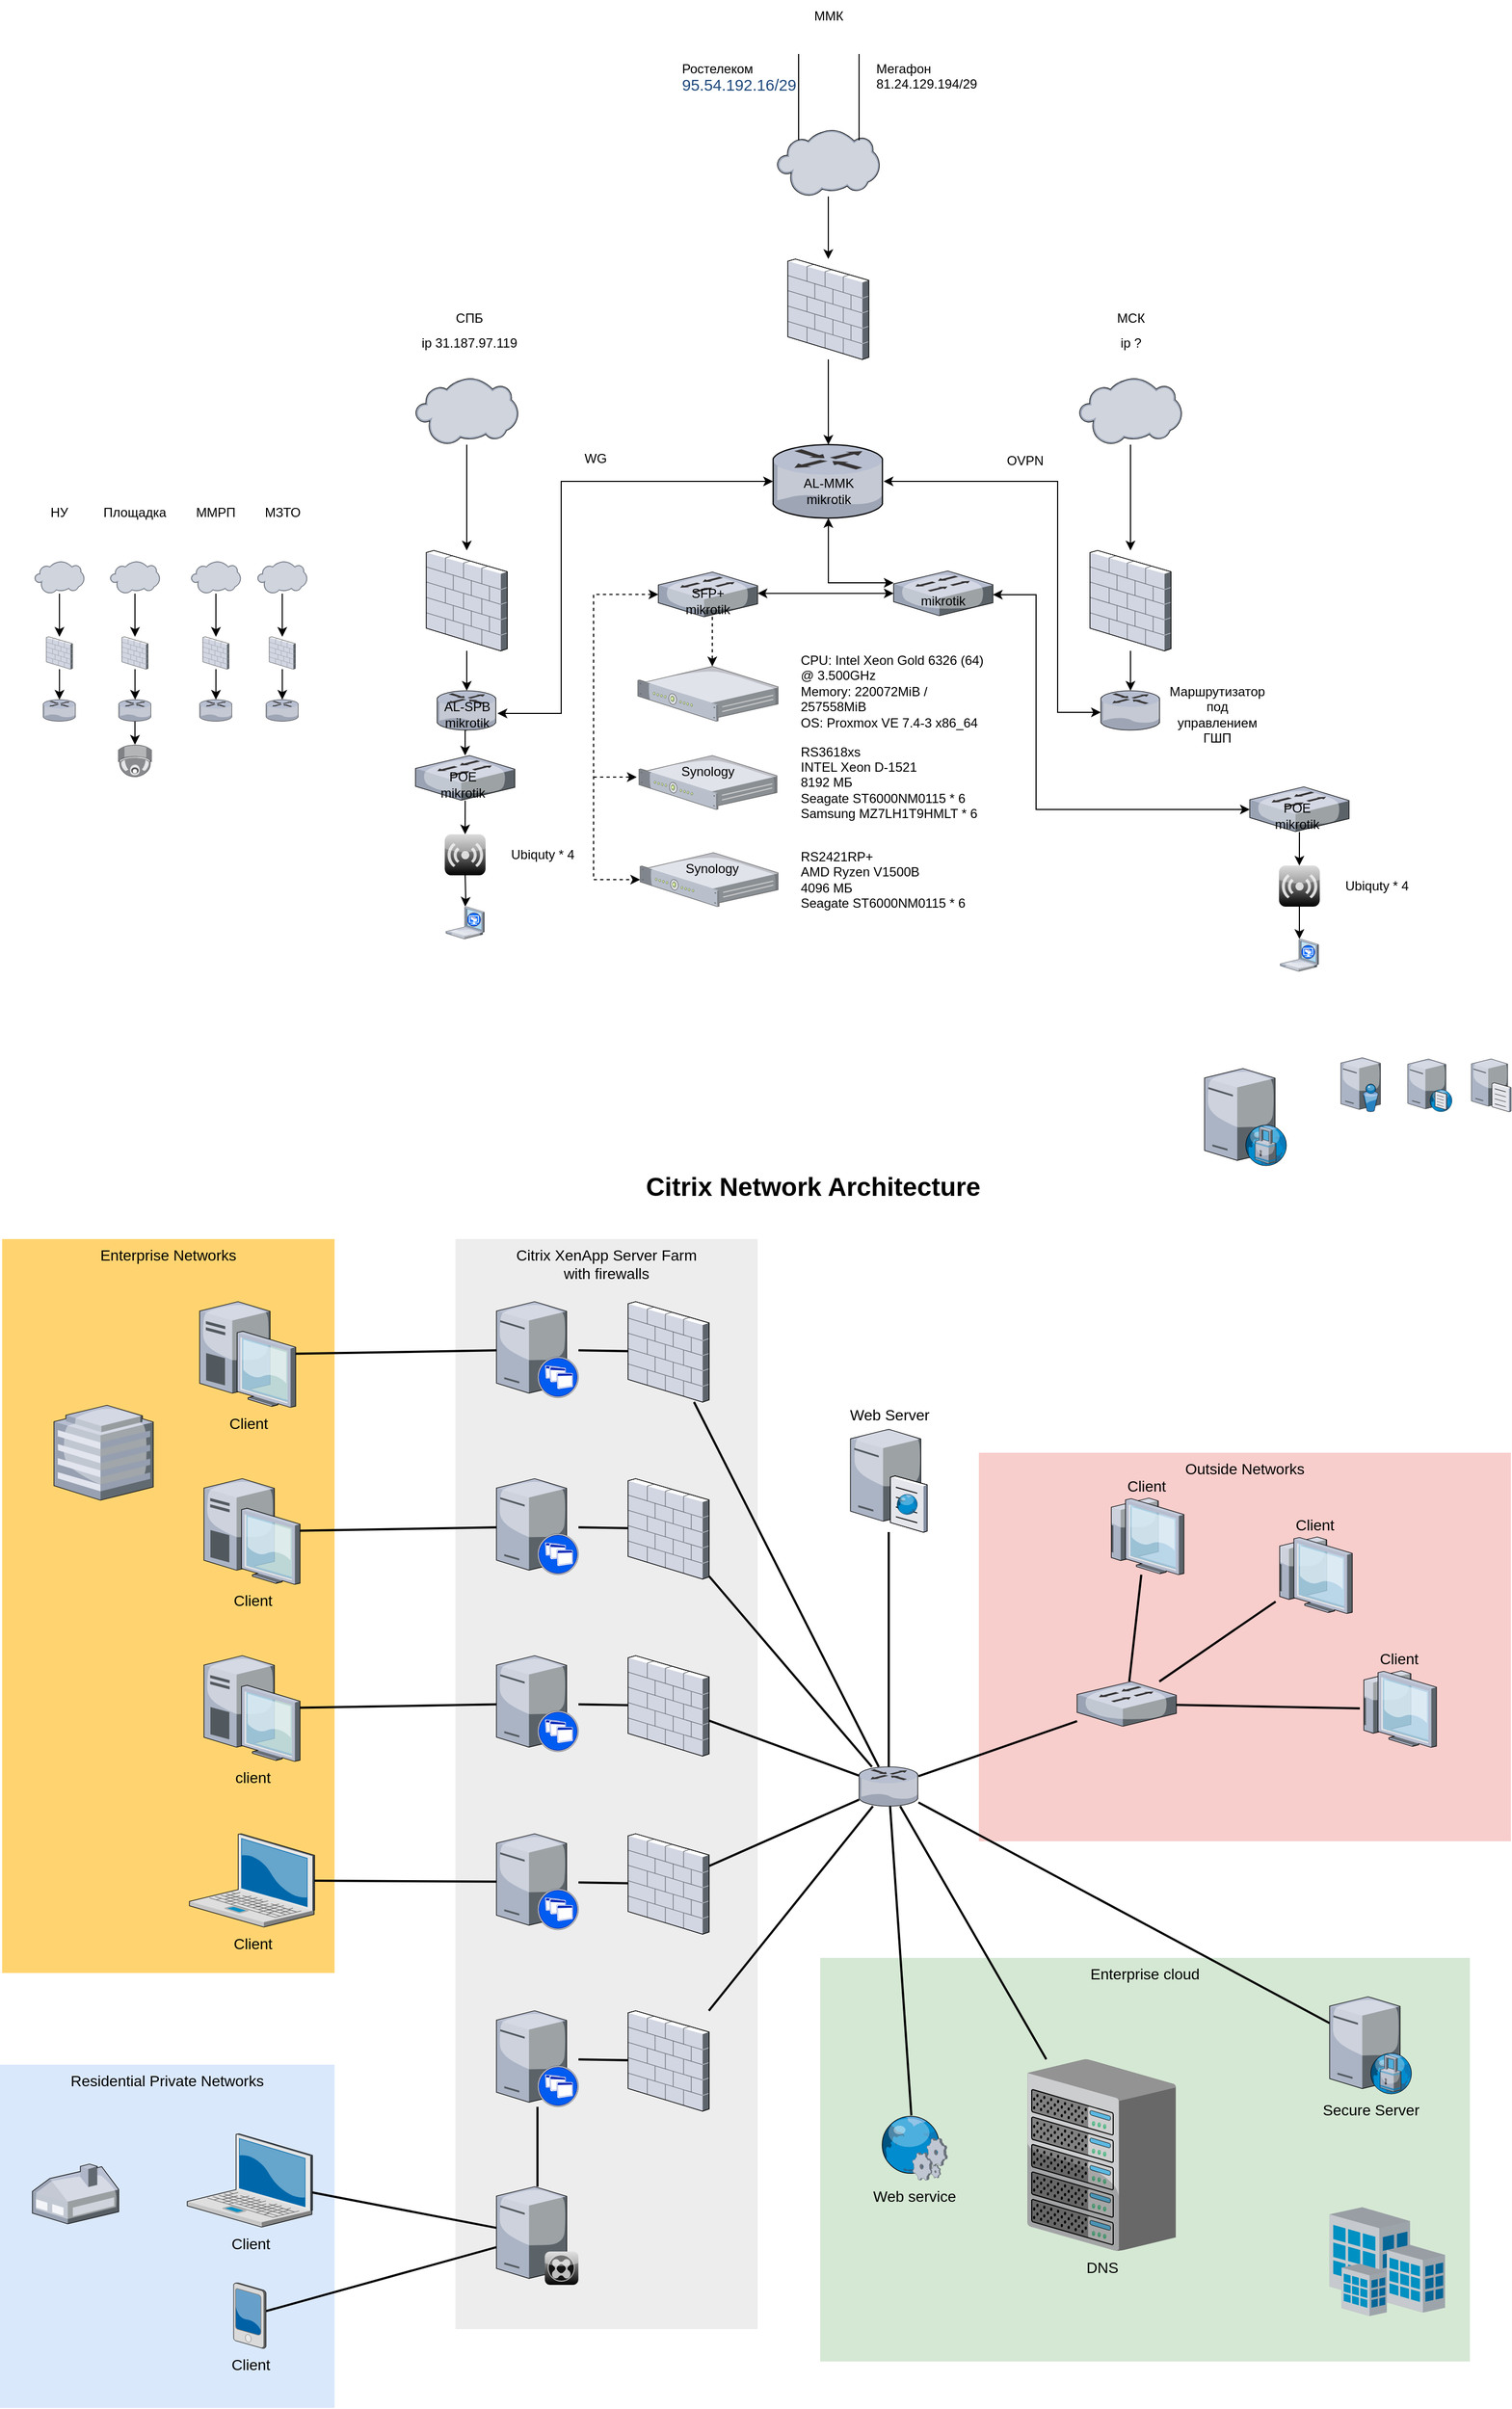<mxfile version="24.7.7">
  <diagram name="Page-1" id="e3a06f82-3646-2815-327d-82caf3d4e204">
    <mxGraphModel dx="5185" dy="2785" grid="1" gridSize="10" guides="1" tooltips="1" connect="1" arrows="1" fold="1" page="1" pageScale="1.5" pageWidth="1169" pageHeight="826" background="none" math="0" shadow="0">
      <root>
        <mxCell id="0" style=";html=1;" />
        <mxCell id="1" style=";html=1;" parent="0" />
        <mxCell id="6a7d8f32e03d9370-61" value="Outside Networks" style="whiteSpace=wrap;html=1;fillColor=#f8cecc;fontSize=14;strokeColor=none;verticalAlign=top;" parent="1" vertex="1">
          <mxGeometry x="1027" y="1386" width="493" height="360" as="geometry" />
        </mxCell>
        <mxCell id="6a7d8f32e03d9370-60" value="Enterprise cloud" style="whiteSpace=wrap;html=1;fillColor=#d5e8d4;fontSize=14;strokeColor=none;verticalAlign=top;" parent="1" vertex="1">
          <mxGeometry x="880" y="1854" width="602" height="374" as="geometry" />
        </mxCell>
        <mxCell id="6a7d8f32e03d9370-59" value="Citrix XenApp Server Farm&lt;div&gt;with firewalls&lt;/div&gt;" style="whiteSpace=wrap;html=1;fillColor=#EDEDED;fontSize=14;strokeColor=none;verticalAlign=top;" parent="1" vertex="1">
          <mxGeometry x="542" y="1188" width="280" height="1010" as="geometry" />
        </mxCell>
        <mxCell id="6a7d8f32e03d9370-58" value="Residential Private Networks" style="whiteSpace=wrap;html=1;fillColor=#dae8fc;fontSize=14;strokeColor=none;verticalAlign=top;" parent="1" vertex="1">
          <mxGeometry x="120" y="1953" width="310" height="318" as="geometry" />
        </mxCell>
        <mxCell id="6a7d8f32e03d9370-57" value="Enterprise Networks" style="whiteSpace=wrap;html=1;fillColor=#FFD470;gradientColor=none;fontSize=14;strokeColor=none;verticalAlign=top;" parent="1" vertex="1">
          <mxGeometry x="122" y="1188" width="308" height="680" as="geometry" />
        </mxCell>
        <mxCell id="6a7d8f32e03d9370-36" style="edgeStyle=none;rounded=0;html=1;startSize=10;endSize=10;jettySize=auto;orthogonalLoop=1;fontSize=14;endArrow=none;endFill=0;strokeWidth=2;" parent="1" source="6a7d8f32e03d9370-1" target="6a7d8f32e03d9370-14" edge="1">
          <mxGeometry relative="1" as="geometry" />
        </mxCell>
        <mxCell id="6a7d8f32e03d9370-1" value="Client" style="verticalLabelPosition=bottom;aspect=fixed;html=1;verticalAlign=top;strokeColor=none;shape=mxgraph.citrix.laptop_2;fillColor=#66B2FF;gradientColor=#0066CC;fontSize=14;" parent="1" vertex="1">
          <mxGeometry x="293.5" y="2017" width="116" height="86.5" as="geometry" />
        </mxCell>
        <mxCell id="6a7d8f32e03d9370-35" style="edgeStyle=none;rounded=0;html=1;startSize=10;endSize=10;jettySize=auto;orthogonalLoop=1;fontSize=14;endArrow=none;endFill=0;strokeWidth=2;" parent="1" source="6a7d8f32e03d9370-2" target="6a7d8f32e03d9370-9" edge="1">
          <mxGeometry relative="1" as="geometry" />
        </mxCell>
        <mxCell id="6a7d8f32e03d9370-2" value="Client" style="verticalLabelPosition=bottom;aspect=fixed;html=1;verticalAlign=top;strokeColor=none;shape=mxgraph.citrix.laptop_2;fillColor=#66B2FF;gradientColor=#0066CC;fontSize=14;" parent="1" vertex="1">
          <mxGeometry x="295.5" y="1739" width="116" height="86.5" as="geometry" />
        </mxCell>
        <mxCell id="6a7d8f32e03d9370-34" style="edgeStyle=none;rounded=0;html=1;startSize=10;endSize=10;jettySize=auto;orthogonalLoop=1;fontSize=14;endArrow=none;endFill=0;strokeWidth=2;" parent="1" source="6a7d8f32e03d9370-3" target="6a7d8f32e03d9370-10" edge="1">
          <mxGeometry relative="1" as="geometry" />
        </mxCell>
        <mxCell id="6a7d8f32e03d9370-3" value="client" style="verticalLabelPosition=bottom;aspect=fixed;html=1;verticalAlign=top;strokeColor=none;shape=mxgraph.citrix.desktop;fillColor=#66B2FF;gradientColor=#0066CC;fontSize=14;" parent="1" vertex="1">
          <mxGeometry x="309.0" y="1574" width="89" height="98" as="geometry" />
        </mxCell>
        <mxCell id="6a7d8f32e03d9370-33" style="edgeStyle=none;rounded=0;html=1;startSize=10;endSize=10;jettySize=auto;orthogonalLoop=1;fontSize=14;endArrow=none;endFill=0;strokeWidth=2;" parent="1" source="6a7d8f32e03d9370-4" target="6a7d8f32e03d9370-11" edge="1">
          <mxGeometry relative="1" as="geometry" />
        </mxCell>
        <mxCell id="6a7d8f32e03d9370-4" value="Client" style="verticalLabelPosition=bottom;aspect=fixed;html=1;verticalAlign=top;strokeColor=none;shape=mxgraph.citrix.desktop;fillColor=#66B2FF;gradientColor=#0066CC;fontSize=14;" parent="1" vertex="1">
          <mxGeometry x="309.0" y="1410" width="89" height="98" as="geometry" />
        </mxCell>
        <mxCell id="6a7d8f32e03d9370-32" style="edgeStyle=none;rounded=0;html=1;startSize=10;endSize=10;jettySize=auto;orthogonalLoop=1;fontSize=14;endArrow=none;endFill=0;strokeWidth=2;" parent="1" source="6a7d8f32e03d9370-5" target="6a7d8f32e03d9370-12" edge="1">
          <mxGeometry relative="1" as="geometry" />
        </mxCell>
        <mxCell id="6a7d8f32e03d9370-5" value="Client" style="verticalLabelPosition=bottom;aspect=fixed;html=1;verticalAlign=top;strokeColor=none;shape=mxgraph.citrix.desktop;fillColor=#66B2FF;gradientColor=#0066CC;fontSize=14;" parent="1" vertex="1">
          <mxGeometry x="305.0" y="1246" width="89" height="98" as="geometry" />
        </mxCell>
        <mxCell id="6a7d8f32e03d9370-37" style="edgeStyle=none;rounded=0;html=1;startSize=10;endSize=10;jettySize=auto;orthogonalLoop=1;fontSize=14;endArrow=none;endFill=0;strokeWidth=2;" parent="1" source="6a7d8f32e03d9370-6" target="6a7d8f32e03d9370-14" edge="1">
          <mxGeometry relative="1" as="geometry" />
        </mxCell>
        <mxCell id="6a7d8f32e03d9370-6" value="Client" style="verticalLabelPosition=bottom;aspect=fixed;html=1;verticalAlign=top;strokeColor=none;shape=mxgraph.citrix.pda;fillColor=#66B2FF;gradientColor=#0066CC;fontSize=14;" parent="1" vertex="1">
          <mxGeometry x="336.5" y="2155" width="30" height="61" as="geometry" />
        </mxCell>
        <mxCell id="6a7d8f32e03d9370-39" style="edgeStyle=none;rounded=0;html=1;startSize=10;endSize=10;jettySize=auto;orthogonalLoop=1;fontSize=14;endArrow=none;endFill=0;strokeWidth=2;" parent="1" source="6a7d8f32e03d9370-8" target="6a7d8f32e03d9370-21" edge="1">
          <mxGeometry relative="1" as="geometry">
            <mxPoint x="680" y="1936" as="targetPoint" />
          </mxGeometry>
        </mxCell>
        <mxCell id="6a7d8f32e03d9370-8" value="" style="verticalLabelPosition=bottom;aspect=fixed;html=1;verticalAlign=top;strokeColor=none;shape=mxgraph.citrix.xenapp_server;fillColor=#66B2FF;gradientColor=#0066CC;fontSize=14;" parent="1" vertex="1">
          <mxGeometry x="580.0" y="1903" width="76" height="89" as="geometry" />
        </mxCell>
        <mxCell id="6a7d8f32e03d9370-40" style="edgeStyle=none;rounded=0;html=1;startSize=10;endSize=10;jettySize=auto;orthogonalLoop=1;fontSize=14;endArrow=none;endFill=0;strokeWidth=2;" parent="1" source="6a7d8f32e03d9370-9" target="6a7d8f32e03d9370-20" edge="1">
          <mxGeometry relative="1" as="geometry" />
        </mxCell>
        <mxCell id="6a7d8f32e03d9370-9" value="" style="verticalLabelPosition=bottom;aspect=fixed;html=1;verticalAlign=top;strokeColor=none;shape=mxgraph.citrix.xenapp_server;fillColor=#66B2FF;gradientColor=#0066CC;fontSize=14;" parent="1" vertex="1">
          <mxGeometry x="580.0" y="1739" width="76" height="89" as="geometry" />
        </mxCell>
        <mxCell id="6a7d8f32e03d9370-41" style="edgeStyle=none;rounded=0;html=1;startSize=10;endSize=10;jettySize=auto;orthogonalLoop=1;fontSize=14;endArrow=none;endFill=0;strokeWidth=2;" parent="1" source="6a7d8f32e03d9370-10" target="6a7d8f32e03d9370-19" edge="1">
          <mxGeometry relative="1" as="geometry" />
        </mxCell>
        <mxCell id="6a7d8f32e03d9370-10" value="" style="verticalLabelPosition=bottom;aspect=fixed;html=1;verticalAlign=top;strokeColor=none;shape=mxgraph.citrix.xenapp_server;fillColor=#66B2FF;gradientColor=#0066CC;fontSize=14;" parent="1" vertex="1">
          <mxGeometry x="580.0" y="1574" width="76" height="89" as="geometry" />
        </mxCell>
        <mxCell id="6a7d8f32e03d9370-42" style="edgeStyle=none;rounded=0;html=1;startSize=10;endSize=10;jettySize=auto;orthogonalLoop=1;fontSize=14;endArrow=none;endFill=0;strokeWidth=2;" parent="1" source="6a7d8f32e03d9370-11" target="6a7d8f32e03d9370-18" edge="1">
          <mxGeometry relative="1" as="geometry" />
        </mxCell>
        <mxCell id="6a7d8f32e03d9370-11" value="" style="verticalLabelPosition=bottom;aspect=fixed;html=1;verticalAlign=top;strokeColor=none;shape=mxgraph.citrix.xenapp_server;fillColor=#66B2FF;gradientColor=#0066CC;fontSize=14;" parent="1" vertex="1">
          <mxGeometry x="580.0" y="1410" width="76" height="89" as="geometry" />
        </mxCell>
        <mxCell id="6a7d8f32e03d9370-43" style="edgeStyle=none;rounded=0;html=1;startSize=10;endSize=10;jettySize=auto;orthogonalLoop=1;fontSize=14;endArrow=none;endFill=0;strokeWidth=2;" parent="1" source="6a7d8f32e03d9370-12" target="6a7d8f32e03d9370-17" edge="1">
          <mxGeometry relative="1" as="geometry" />
        </mxCell>
        <mxCell id="6a7d8f32e03d9370-12" value="" style="verticalLabelPosition=bottom;aspect=fixed;html=1;verticalAlign=top;strokeColor=none;shape=mxgraph.citrix.xenapp_server;fillColor=#66B2FF;gradientColor=#0066CC;fontSize=14;" parent="1" vertex="1">
          <mxGeometry x="580.0" y="1246" width="76" height="89" as="geometry" />
        </mxCell>
        <mxCell id="6a7d8f32e03d9370-50" style="edgeStyle=none;rounded=0;html=1;startSize=10;endSize=10;jettySize=auto;orthogonalLoop=1;fontSize=14;endArrow=none;endFill=0;strokeWidth=2;" parent="1" source="6a7d8f32e03d9370-13" target="6a7d8f32e03d9370-16" edge="1">
          <mxGeometry relative="1" as="geometry" />
        </mxCell>
        <mxCell id="6a7d8f32e03d9370-51" style="edgeStyle=none;rounded=0;html=1;startSize=10;endSize=10;jettySize=auto;orthogonalLoop=1;fontSize=14;endArrow=none;endFill=0;strokeWidth=2;" parent="1" source="6a7d8f32e03d9370-13" target="6a7d8f32e03d9370-15" edge="1">
          <mxGeometry relative="1" as="geometry" />
        </mxCell>
        <mxCell id="6a7d8f32e03d9370-52" style="edgeStyle=none;rounded=0;html=1;startSize=10;endSize=10;jettySize=auto;orthogonalLoop=1;fontSize=14;endArrow=none;endFill=0;strokeWidth=2;" parent="1" source="6a7d8f32e03d9370-13" target="6a7d8f32e03d9370-26" edge="1">
          <mxGeometry relative="1" as="geometry" />
        </mxCell>
        <mxCell id="6a7d8f32e03d9370-56" style="edgeStyle=none;rounded=0;html=1;startSize=10;endSize=10;jettySize=auto;orthogonalLoop=1;fontSize=14;endArrow=none;endFill=0;strokeWidth=2;" parent="1" source="6a7d8f32e03d9370-13" target="6a7d8f32e03d9370-25" edge="1">
          <mxGeometry relative="1" as="geometry" />
        </mxCell>
        <mxCell id="6a7d8f32e03d9370-13" value="" style="verticalLabelPosition=bottom;aspect=fixed;html=1;verticalAlign=top;strokeColor=none;shape=mxgraph.citrix.router;fillColor=#66B2FF;gradientColor=#0066CC;fontSize=14;" parent="1" vertex="1">
          <mxGeometry x="916" y="1677" width="55" height="36.5" as="geometry" />
        </mxCell>
        <mxCell id="6a7d8f32e03d9370-38" style="edgeStyle=none;rounded=0;html=1;startSize=10;endSize=10;jettySize=auto;orthogonalLoop=1;fontSize=14;endArrow=none;endFill=0;strokeWidth=2;" parent="1" source="6a7d8f32e03d9370-14" target="6a7d8f32e03d9370-8" edge="1">
          <mxGeometry relative="1" as="geometry" />
        </mxCell>
        <mxCell id="6a7d8f32e03d9370-14" value="" style="verticalLabelPosition=bottom;aspect=fixed;html=1;verticalAlign=top;strokeColor=none;shape=mxgraph.citrix.xenclient_synchronizer;fillColor=#CCCCCC;gradientColor=#000000;gradientDirection=south;fontSize=14;" parent="1" vertex="1">
          <mxGeometry x="580.0" y="2066" width="76" height="91" as="geometry" />
        </mxCell>
        <mxCell id="6a7d8f32e03d9370-15" value="Web Server" style="verticalLabelPosition=top;aspect=fixed;html=1;verticalAlign=bottom;strokeColor=none;shape=mxgraph.citrix.cache_server;fillColor=#66B2FF;gradientColor=#0066CC;fontSize=14;labelPosition=center;align=center;" parent="1" vertex="1">
          <mxGeometry x="908" y="1362" width="71" height="97.5" as="geometry" />
        </mxCell>
        <mxCell id="6a7d8f32e03d9370-16" value="DNS" style="verticalLabelPosition=bottom;aspect=fixed;html=1;verticalAlign=top;strokeColor=none;shape=mxgraph.citrix.chassis;fillColor=#66B2FF;gradientColor=#0066CC;fontSize=14;" parent="1" vertex="1">
          <mxGeometry x="1072" y="1948" width="137.5" height="177.5" as="geometry" />
        </mxCell>
        <mxCell id="6a7d8f32e03d9370-44" style="edgeStyle=none;rounded=0;html=1;startSize=10;endSize=10;jettySize=auto;orthogonalLoop=1;fontSize=14;endArrow=none;endFill=0;strokeWidth=2;" parent="1" source="6a7d8f32e03d9370-17" target="6a7d8f32e03d9370-13" edge="1">
          <mxGeometry relative="1" as="geometry" />
        </mxCell>
        <mxCell id="6a7d8f32e03d9370-17" value="" style="verticalLabelPosition=bottom;aspect=fixed;html=1;verticalAlign=top;strokeColor=none;shape=mxgraph.citrix.firewall;fillColor=#66B2FF;gradientColor=#0066CC;fontSize=14;" parent="1" vertex="1">
          <mxGeometry x="702" y="1246" width="75" height="93" as="geometry" />
        </mxCell>
        <mxCell id="6a7d8f32e03d9370-45" style="edgeStyle=none;rounded=0;html=1;startSize=10;endSize=10;jettySize=auto;orthogonalLoop=1;fontSize=14;endArrow=none;endFill=0;strokeWidth=2;" parent="1" source="6a7d8f32e03d9370-18" target="6a7d8f32e03d9370-13" edge="1">
          <mxGeometry relative="1" as="geometry" />
        </mxCell>
        <mxCell id="6a7d8f32e03d9370-18" value="" style="verticalLabelPosition=bottom;aspect=fixed;html=1;verticalAlign=top;strokeColor=none;shape=mxgraph.citrix.firewall;fillColor=#66B2FF;gradientColor=#0066CC;fontSize=14;" parent="1" vertex="1">
          <mxGeometry x="702" y="1410" width="75" height="93" as="geometry" />
        </mxCell>
        <mxCell id="6a7d8f32e03d9370-46" style="edgeStyle=none;rounded=0;html=1;startSize=10;endSize=10;jettySize=auto;orthogonalLoop=1;fontSize=14;endArrow=none;endFill=0;strokeWidth=2;" parent="1" source="6a7d8f32e03d9370-19" target="6a7d8f32e03d9370-13" edge="1">
          <mxGeometry relative="1" as="geometry" />
        </mxCell>
        <mxCell id="6a7d8f32e03d9370-19" value="" style="verticalLabelPosition=bottom;aspect=fixed;html=1;verticalAlign=top;strokeColor=none;shape=mxgraph.citrix.firewall;fillColor=#66B2FF;gradientColor=#0066CC;fontSize=14;" parent="1" vertex="1">
          <mxGeometry x="702" y="1574" width="75" height="93" as="geometry" />
        </mxCell>
        <mxCell id="6a7d8f32e03d9370-47" style="edgeStyle=none;rounded=0;html=1;startSize=10;endSize=10;jettySize=auto;orthogonalLoop=1;fontSize=14;endArrow=none;endFill=0;strokeWidth=2;" parent="1" source="6a7d8f32e03d9370-20" target="6a7d8f32e03d9370-13" edge="1">
          <mxGeometry relative="1" as="geometry" />
        </mxCell>
        <mxCell id="6a7d8f32e03d9370-20" value="" style="verticalLabelPosition=bottom;aspect=fixed;html=1;verticalAlign=top;strokeColor=none;shape=mxgraph.citrix.firewall;fillColor=#66B2FF;gradientColor=#0066CC;fontSize=14;" parent="1" vertex="1">
          <mxGeometry x="702" y="1739" width="75" height="93" as="geometry" />
        </mxCell>
        <mxCell id="6a7d8f32e03d9370-48" style="edgeStyle=none;rounded=0;html=1;startSize=10;endSize=10;jettySize=auto;orthogonalLoop=1;fontSize=14;endArrow=none;endFill=0;strokeWidth=2;" parent="1" source="6a7d8f32e03d9370-21" target="6a7d8f32e03d9370-13" edge="1">
          <mxGeometry relative="1" as="geometry" />
        </mxCell>
        <mxCell id="6a7d8f32e03d9370-21" value="" style="verticalLabelPosition=bottom;aspect=fixed;html=1;verticalAlign=top;strokeColor=none;shape=mxgraph.citrix.firewall;fillColor=#66B2FF;gradientColor=#0066CC;fontSize=14;" parent="1" vertex="1">
          <mxGeometry x="702" y="1903" width="75" height="93" as="geometry" />
        </mxCell>
        <mxCell id="6a7d8f32e03d9370-23" value="" style="verticalLabelPosition=bottom;aspect=fixed;html=1;verticalAlign=top;strokeColor=none;shape=mxgraph.citrix.home_office;fillColor=#66B2FF;gradientColor=#0066CC;fontSize=14;" parent="1" vertex="1">
          <mxGeometry x="150" y="2045" width="80" height="55.5" as="geometry" />
        </mxCell>
        <mxCell id="6a7d8f32e03d9370-24" value="" style="verticalLabelPosition=bottom;aspect=fixed;html=1;verticalAlign=top;strokeColor=none;shape=mxgraph.citrix.hq_enterprise;fillColor=#66B2FF;gradientColor=#0066CC;fontSize=14;" parent="1" vertex="1">
          <mxGeometry x="170" y="1342" width="92" height="88" as="geometry" />
        </mxCell>
        <mxCell id="6a7d8f32e03d9370-25" value="Secure Server" style="verticalLabelPosition=bottom;aspect=fixed;html=1;verticalAlign=top;strokeColor=none;shape=mxgraph.citrix.proxy_server;fillColor=#66B2FF;gradientColor=#0066CC;fontSize=14;" parent="1" vertex="1">
          <mxGeometry x="1352" y="1890" width="76.5" height="90" as="geometry" />
        </mxCell>
        <mxCell id="6a7d8f32e03d9370-53" style="edgeStyle=none;rounded=0;html=1;startSize=10;endSize=10;jettySize=auto;orthogonalLoop=1;fontSize=14;endArrow=none;endFill=0;strokeWidth=2;" parent="1" source="6a7d8f32e03d9370-26" target="6a7d8f32e03d9370-29" edge="1">
          <mxGeometry relative="1" as="geometry" />
        </mxCell>
        <mxCell id="6a7d8f32e03d9370-54" style="edgeStyle=none;rounded=0;html=1;startSize=10;endSize=10;jettySize=auto;orthogonalLoop=1;fontSize=14;endArrow=none;endFill=0;strokeWidth=2;" parent="1" source="6a7d8f32e03d9370-26" target="6a7d8f32e03d9370-28" edge="1">
          <mxGeometry relative="1" as="geometry" />
        </mxCell>
        <mxCell id="6a7d8f32e03d9370-55" style="edgeStyle=none;rounded=0;html=1;startSize=10;endSize=10;jettySize=auto;orthogonalLoop=1;fontSize=14;endArrow=none;endFill=0;strokeWidth=2;" parent="1" source="6a7d8f32e03d9370-26" target="6a7d8f32e03d9370-27" edge="1">
          <mxGeometry relative="1" as="geometry" />
        </mxCell>
        <mxCell id="6a7d8f32e03d9370-26" value="" style="verticalLabelPosition=bottom;aspect=fixed;html=1;verticalAlign=top;strokeColor=none;shape=mxgraph.citrix.switch;fillColor=#66B2FF;gradientColor=#0066CC;fontSize=14;" parent="1" vertex="1">
          <mxGeometry x="1118" y="1598" width="92" height="41.5" as="geometry" />
        </mxCell>
        <mxCell id="6a7d8f32e03d9370-27" value="Client" style="verticalLabelPosition=top;aspect=fixed;html=1;verticalAlign=bottom;strokeColor=none;shape=mxgraph.citrix.thin_client;fillColor=#66B2FF;gradientColor=#0066CC;fontSize=14;labelPosition=center;align=center;" parent="1" vertex="1">
          <mxGeometry x="1380" y="1588" width="71" height="71" as="geometry" />
        </mxCell>
        <mxCell id="6a7d8f32e03d9370-28" value="Client" style="verticalLabelPosition=top;aspect=fixed;html=1;verticalAlign=bottom;strokeColor=none;shape=mxgraph.citrix.thin_client;fillColor=#66B2FF;gradientColor=#0066CC;fontSize=14;labelPosition=center;align=center;" parent="1" vertex="1">
          <mxGeometry x="1302" y="1464" width="71" height="71" as="geometry" />
        </mxCell>
        <mxCell id="6a7d8f32e03d9370-29" value="Client" style="verticalLabelPosition=top;aspect=fixed;html=1;verticalAlign=bottom;strokeColor=none;shape=mxgraph.citrix.thin_client;fillColor=#66B2FF;gradientColor=#0066CC;fontSize=14;labelPosition=center;align=center;" parent="1" vertex="1">
          <mxGeometry x="1146" y="1428" width="71" height="71" as="geometry" />
        </mxCell>
        <mxCell id="6a7d8f32e03d9370-49" style="edgeStyle=none;rounded=0;html=1;startSize=10;endSize=10;jettySize=auto;orthogonalLoop=1;fontSize=14;endArrow=none;endFill=0;strokeWidth=2;" parent="1" source="6a7d8f32e03d9370-30" target="6a7d8f32e03d9370-13" edge="1">
          <mxGeometry relative="1" as="geometry" />
        </mxCell>
        <mxCell id="6a7d8f32e03d9370-30" value="Web service" style="verticalLabelPosition=bottom;aspect=fixed;html=1;verticalAlign=top;strokeColor=none;shape=mxgraph.citrix.web_service;fillColor=#66B2FF;gradientColor=#0066CC;fontSize=14;" parent="1" vertex="1">
          <mxGeometry x="935" y="2000" width="63" height="60" as="geometry" />
        </mxCell>
        <mxCell id="6a7d8f32e03d9370-31" value="" style="verticalLabelPosition=bottom;aspect=fixed;html=1;verticalAlign=top;strokeColor=none;shape=mxgraph.citrix.site;fillColor=#66B2FF;gradientColor=#0066CC;fontSize=14;" parent="1" vertex="1">
          <mxGeometry x="1352" y="2085" width="107" height="101" as="geometry" />
        </mxCell>
        <mxCell id="6a7d8f32e03d9370-62" value="Citrix Network Architecture" style="text;strokeColor=none;fillColor=none;html=1;fontSize=24;fontStyle=1;verticalAlign=middle;align=center;" parent="1" vertex="1">
          <mxGeometry x="442" y="1120" width="861" height="40" as="geometry" />
        </mxCell>
        <mxCell id="Mf7CiAhr9wkfiSuJtNNp-35" value="" style="edgeStyle=orthogonalEdgeStyle;rounded=0;orthogonalLoop=1;jettySize=auto;html=1;entryX=1.018;entryY=0.575;entryDx=0;entryDy=0;entryPerimeter=0;startArrow=classic;startFill=1;" parent="1" source="Mf7CiAhr9wkfiSuJtNNp-1" target="Mf7CiAhr9wkfiSuJtNNp-2" edge="1">
          <mxGeometry relative="1" as="geometry">
            <mxPoint x="756.27" y="486" as="targetPoint" />
            <Array as="points">
              <mxPoint x="640" y="486" />
              <mxPoint x="640" y="701" />
            </Array>
          </mxGeometry>
        </mxCell>
        <mxCell id="Mf7CiAhr9wkfiSuJtNNp-36" value="" style="edgeStyle=orthogonalEdgeStyle;rounded=0;orthogonalLoop=1;jettySize=auto;html=1;entryX=0;entryY=0.548;entryDx=0;entryDy=0;entryPerimeter=0;startArrow=classic;startFill=1;" parent="1" source="Mf7CiAhr9wkfiSuJtNNp-1" target="Mf7CiAhr9wkfiSuJtNNp-3" edge="1">
          <mxGeometry relative="1" as="geometry">
            <mxPoint x="1018.73" y="486" as="targetPoint" />
            <Array as="points">
              <mxPoint x="1100" y="486" />
              <mxPoint x="1100" y="700" />
            </Array>
          </mxGeometry>
        </mxCell>
        <mxCell id="Mf7CiAhr9wkfiSuJtNNp-111" value="" style="edgeStyle=orthogonalEdgeStyle;rounded=0;orthogonalLoop=1;jettySize=auto;html=1;startArrow=classic;startFill=1;" parent="1" source="Mf7CiAhr9wkfiSuJtNNp-1" target="Mf7CiAhr9wkfiSuJtNNp-84" edge="1">
          <mxGeometry relative="1" as="geometry">
            <Array as="points">
              <mxPoint x="888" y="580" />
            </Array>
          </mxGeometry>
        </mxCell>
        <mxCell id="Mf7CiAhr9wkfiSuJtNNp-1" value="" style="verticalLabelPosition=bottom;aspect=fixed;html=1;verticalAlign=top;strokeColor=none;shape=mxgraph.citrix.router;fillColor=#66B2FF;gradientColor=#0066CC;fontSize=14;" parent="1" vertex="1">
          <mxGeometry x="836.27" y="452" width="102.46" height="68" as="geometry" />
        </mxCell>
        <mxCell id="Mf7CiAhr9wkfiSuJtNNp-106" value="" style="edgeStyle=orthogonalEdgeStyle;rounded=0;orthogonalLoop=1;jettySize=auto;html=1;exitX=0.5;exitY=1;exitDx=0;exitDy=0;" parent="1" source="Mf7CiAhr9wkfiSuJtNNp-51" target="Mf7CiAhr9wkfiSuJtNNp-99" edge="1">
          <mxGeometry relative="1" as="geometry">
            <Array as="points">
              <mxPoint x="551" y="717" />
            </Array>
          </mxGeometry>
        </mxCell>
        <mxCell id="Mf7CiAhr9wkfiSuJtNNp-2" value="" style="verticalLabelPosition=bottom;aspect=fixed;html=1;verticalAlign=top;strokeColor=none;shape=mxgraph.citrix.router;fillColor=#66B2FF;gradientColor=#0066CC;fontSize=14;" parent="1" vertex="1">
          <mxGeometry x="525" y="680" width="55" height="36.5" as="geometry" />
        </mxCell>
        <mxCell id="Mf7CiAhr9wkfiSuJtNNp-3" value="" style="verticalLabelPosition=bottom;aspect=fixed;html=1;verticalAlign=top;strokeColor=none;shape=mxgraph.citrix.router;fillColor=#66B2FF;gradientColor=#0066CC;fontSize=14;" parent="1" vertex="1">
          <mxGeometry x="1140" y="680" width="55" height="36.5" as="geometry" />
        </mxCell>
        <mxCell id="Mf7CiAhr9wkfiSuJtNNp-43" value="" style="edgeStyle=orthogonalEdgeStyle;rounded=0;orthogonalLoop=1;jettySize=auto;html=1;" parent="1" source="Mf7CiAhr9wkfiSuJtNNp-4" target="Mf7CiAhr9wkfiSuJtNNp-2" edge="1">
          <mxGeometry relative="1" as="geometry" />
        </mxCell>
        <mxCell id="Mf7CiAhr9wkfiSuJtNNp-4" value="" style="verticalLabelPosition=bottom;sketch=0;aspect=fixed;html=1;verticalAlign=top;strokeColor=none;align=center;outlineConnect=0;shape=mxgraph.citrix.firewall;" parent="1" vertex="1">
          <mxGeometry x="515" y="550" width="75" height="93" as="geometry" />
        </mxCell>
        <mxCell id="Mf7CiAhr9wkfiSuJtNNp-30" value="" style="edgeStyle=orthogonalEdgeStyle;rounded=0;orthogonalLoop=1;jettySize=auto;html=1;" parent="1" source="Mf7CiAhr9wkfiSuJtNNp-5" target="Mf7CiAhr9wkfiSuJtNNp-1" edge="1">
          <mxGeometry relative="1" as="geometry" />
        </mxCell>
        <mxCell id="Mf7CiAhr9wkfiSuJtNNp-5" value="" style="verticalLabelPosition=bottom;sketch=0;aspect=fixed;html=1;verticalAlign=top;strokeColor=none;align=center;outlineConnect=0;shape=mxgraph.citrix.firewall;" parent="1" vertex="1">
          <mxGeometry x="850" y="280" width="75" height="93" as="geometry" />
        </mxCell>
        <mxCell id="Mf7CiAhr9wkfiSuJtNNp-41" value="" style="edgeStyle=orthogonalEdgeStyle;rounded=0;orthogonalLoop=1;jettySize=auto;html=1;" parent="1" source="Mf7CiAhr9wkfiSuJtNNp-6" target="Mf7CiAhr9wkfiSuJtNNp-3" edge="1">
          <mxGeometry relative="1" as="geometry" />
        </mxCell>
        <mxCell id="Mf7CiAhr9wkfiSuJtNNp-6" value="" style="verticalLabelPosition=bottom;sketch=0;aspect=fixed;html=1;verticalAlign=top;strokeColor=none;align=center;outlineConnect=0;shape=mxgraph.citrix.firewall;" parent="1" vertex="1">
          <mxGeometry x="1130" y="550" width="75" height="93" as="geometry" />
        </mxCell>
        <mxCell id="Mf7CiAhr9wkfiSuJtNNp-42" value="" style="edgeStyle=orthogonalEdgeStyle;rounded=0;orthogonalLoop=1;jettySize=auto;html=1;" parent="1" source="Mf7CiAhr9wkfiSuJtNNp-7" target="Mf7CiAhr9wkfiSuJtNNp-4" edge="1">
          <mxGeometry relative="1" as="geometry" />
        </mxCell>
        <mxCell id="Mf7CiAhr9wkfiSuJtNNp-7" value="" style="verticalLabelPosition=bottom;sketch=0;aspect=fixed;html=1;verticalAlign=top;strokeColor=none;align=center;outlineConnect=0;shape=mxgraph.citrix.cloud;" parent="1" vertex="1">
          <mxGeometry x="505" y="390" width="95" height="62" as="geometry" />
        </mxCell>
        <mxCell id="Mf7CiAhr9wkfiSuJtNNp-29" value="" style="edgeStyle=orthogonalEdgeStyle;rounded=0;orthogonalLoop=1;jettySize=auto;html=1;" parent="1" source="Mf7CiAhr9wkfiSuJtNNp-8" target="Mf7CiAhr9wkfiSuJtNNp-5" edge="1">
          <mxGeometry relative="1" as="geometry" />
        </mxCell>
        <mxCell id="Mf7CiAhr9wkfiSuJtNNp-8" value="" style="verticalLabelPosition=bottom;sketch=0;aspect=fixed;html=1;verticalAlign=top;strokeColor=none;align=center;outlineConnect=0;shape=mxgraph.citrix.cloud;" parent="1" vertex="1">
          <mxGeometry x="840" y="160" width="95" height="62" as="geometry" />
        </mxCell>
        <mxCell id="Mf7CiAhr9wkfiSuJtNNp-40" value="" style="edgeStyle=orthogonalEdgeStyle;rounded=0;orthogonalLoop=1;jettySize=auto;html=1;" parent="1" source="Mf7CiAhr9wkfiSuJtNNp-9" target="Mf7CiAhr9wkfiSuJtNNp-6" edge="1">
          <mxGeometry relative="1" as="geometry" />
        </mxCell>
        <mxCell id="Mf7CiAhr9wkfiSuJtNNp-9" value="" style="verticalLabelPosition=bottom;sketch=0;aspect=fixed;html=1;verticalAlign=top;strokeColor=none;align=center;outlineConnect=0;shape=mxgraph.citrix.cloud;" parent="1" vertex="1">
          <mxGeometry x="1120" y="390" width="95" height="62" as="geometry" />
        </mxCell>
        <mxCell id="Mf7CiAhr9wkfiSuJtNNp-10" value="" style="verticalLabelPosition=bottom;aspect=fixed;html=1;verticalAlign=top;strokeColor=none;shape=mxgraph.citrix.router;fillColor=#66B2FF;gradientColor=#0066CC;fontSize=14;" parent="1" vertex="1">
          <mxGeometry x="366.5" y="688.25" width="30.14" height="20" as="geometry" />
        </mxCell>
        <mxCell id="Mf7CiAhr9wkfiSuJtNNp-11" value="" style="verticalLabelPosition=bottom;aspect=fixed;html=1;verticalAlign=top;strokeColor=none;shape=mxgraph.citrix.router;fillColor=#66B2FF;gradientColor=#0066CC;fontSize=14;" parent="1" vertex="1">
          <mxGeometry x="305" y="688.25" width="30.14" height="20" as="geometry" />
        </mxCell>
        <mxCell id="Mf7CiAhr9wkfiSuJtNNp-77" value="" style="edgeStyle=orthogonalEdgeStyle;rounded=0;orthogonalLoop=1;jettySize=auto;html=1;" parent="1" source="Mf7CiAhr9wkfiSuJtNNp-13" target="Mf7CiAhr9wkfiSuJtNNp-73" edge="1">
          <mxGeometry relative="1" as="geometry" />
        </mxCell>
        <mxCell id="Mf7CiAhr9wkfiSuJtNNp-13" value="" style="verticalLabelPosition=bottom;aspect=fixed;html=1;verticalAlign=top;strokeColor=none;shape=mxgraph.citrix.router;fillColor=#66B2FF;gradientColor=#0066CC;fontSize=14;" parent="1" vertex="1">
          <mxGeometry x="230" y="688.25" width="30.14" height="20" as="geometry" />
        </mxCell>
        <mxCell id="Mf7CiAhr9wkfiSuJtNNp-14" value="" style="verticalLabelPosition=bottom;aspect=fixed;html=1;verticalAlign=top;strokeColor=none;shape=mxgraph.citrix.router;fillColor=#66B2FF;gradientColor=#0066CC;fontSize=14;" parent="1" vertex="1">
          <mxGeometry x="160" y="688.25" width="30.14" height="20" as="geometry" />
        </mxCell>
        <mxCell id="Mf7CiAhr9wkfiSuJtNNp-81" value="" style="edgeStyle=orthogonalEdgeStyle;rounded=0;orthogonalLoop=1;jettySize=auto;html=1;" parent="1" source="Mf7CiAhr9wkfiSuJtNNp-15" target="Mf7CiAhr9wkfiSuJtNNp-10" edge="1">
          <mxGeometry relative="1" as="geometry" />
        </mxCell>
        <mxCell id="Mf7CiAhr9wkfiSuJtNNp-15" value="" style="verticalLabelPosition=bottom;sketch=0;aspect=fixed;html=1;verticalAlign=top;strokeColor=none;align=center;outlineConnect=0;shape=mxgraph.citrix.firewall;" parent="1" vertex="1">
          <mxGeometry x="369.48" y="630" width="24.19" height="30" as="geometry" />
        </mxCell>
        <mxCell id="Mf7CiAhr9wkfiSuJtNNp-79" value="" style="edgeStyle=orthogonalEdgeStyle;rounded=0;orthogonalLoop=1;jettySize=auto;html=1;" parent="1" source="Mf7CiAhr9wkfiSuJtNNp-16" target="Mf7CiAhr9wkfiSuJtNNp-11" edge="1">
          <mxGeometry relative="1" as="geometry" />
        </mxCell>
        <mxCell id="Mf7CiAhr9wkfiSuJtNNp-16" value="" style="verticalLabelPosition=bottom;sketch=0;aspect=fixed;html=1;verticalAlign=top;strokeColor=none;align=center;outlineConnect=0;shape=mxgraph.citrix.firewall;" parent="1" vertex="1">
          <mxGeometry x="307.98" y="630" width="24.19" height="30" as="geometry" />
        </mxCell>
        <mxCell id="Mf7CiAhr9wkfiSuJtNNp-76" value="" style="edgeStyle=orthogonalEdgeStyle;rounded=0;orthogonalLoop=1;jettySize=auto;html=1;entryX=0.505;entryY=-0.002;entryDx=0;entryDy=0;entryPerimeter=0;" parent="1" source="Mf7CiAhr9wkfiSuJtNNp-17" target="Mf7CiAhr9wkfiSuJtNNp-13" edge="1">
          <mxGeometry relative="1" as="geometry" />
        </mxCell>
        <mxCell id="Mf7CiAhr9wkfiSuJtNNp-17" value="" style="verticalLabelPosition=bottom;sketch=0;aspect=fixed;html=1;verticalAlign=top;strokeColor=none;align=center;outlineConnect=0;shape=mxgraph.citrix.firewall;" parent="1" vertex="1">
          <mxGeometry x="232.98" y="630" width="24.19" height="30" as="geometry" />
        </mxCell>
        <mxCell id="Mf7CiAhr9wkfiSuJtNNp-83" value="" style="edgeStyle=orthogonalEdgeStyle;rounded=0;orthogonalLoop=1;jettySize=auto;html=1;" parent="1" source="Mf7CiAhr9wkfiSuJtNNp-18" target="Mf7CiAhr9wkfiSuJtNNp-14" edge="1">
          <mxGeometry relative="1" as="geometry" />
        </mxCell>
        <mxCell id="Mf7CiAhr9wkfiSuJtNNp-18" value="" style="verticalLabelPosition=bottom;sketch=0;aspect=fixed;html=1;verticalAlign=top;strokeColor=none;align=center;outlineConnect=0;shape=mxgraph.citrix.firewall;" parent="1" vertex="1">
          <mxGeometry x="162.98" y="630" width="24.19" height="30" as="geometry" />
        </mxCell>
        <mxCell id="Mf7CiAhr9wkfiSuJtNNp-80" value="" style="edgeStyle=orthogonalEdgeStyle;rounded=0;orthogonalLoop=1;jettySize=auto;html=1;" parent="1" source="Mf7CiAhr9wkfiSuJtNNp-19" target="Mf7CiAhr9wkfiSuJtNNp-15" edge="1">
          <mxGeometry relative="1" as="geometry" />
        </mxCell>
        <mxCell id="Mf7CiAhr9wkfiSuJtNNp-19" value="" style="verticalLabelPosition=bottom;sketch=0;aspect=fixed;html=1;verticalAlign=top;strokeColor=none;align=center;outlineConnect=0;shape=mxgraph.citrix.cloud;" parent="1" vertex="1">
          <mxGeometry x="358.58" y="560" width="45.97" height="30" as="geometry" />
        </mxCell>
        <mxCell id="Mf7CiAhr9wkfiSuJtNNp-78" value="" style="edgeStyle=orthogonalEdgeStyle;rounded=0;orthogonalLoop=1;jettySize=auto;html=1;" parent="1" source="Mf7CiAhr9wkfiSuJtNNp-20" target="Mf7CiAhr9wkfiSuJtNNp-16" edge="1">
          <mxGeometry relative="1" as="geometry" />
        </mxCell>
        <mxCell id="Mf7CiAhr9wkfiSuJtNNp-20" value="" style="verticalLabelPosition=bottom;sketch=0;aspect=fixed;html=1;verticalAlign=top;strokeColor=none;align=center;outlineConnect=0;shape=mxgraph.citrix.cloud;" parent="1" vertex="1">
          <mxGeometry x="297.09" y="560" width="45.97" height="30" as="geometry" />
        </mxCell>
        <mxCell id="Mf7CiAhr9wkfiSuJtNNp-74" value="" style="edgeStyle=orthogonalEdgeStyle;rounded=0;orthogonalLoop=1;jettySize=auto;html=1;" parent="1" source="Mf7CiAhr9wkfiSuJtNNp-21" target="Mf7CiAhr9wkfiSuJtNNp-17" edge="1">
          <mxGeometry relative="1" as="geometry" />
        </mxCell>
        <mxCell id="Mf7CiAhr9wkfiSuJtNNp-21" value="" style="verticalLabelPosition=bottom;sketch=0;aspect=fixed;html=1;verticalAlign=top;strokeColor=none;align=center;outlineConnect=0;shape=mxgraph.citrix.cloud;" parent="1" vertex="1">
          <mxGeometry x="222.08" y="560" width="45.97" height="30" as="geometry" />
        </mxCell>
        <mxCell id="Mf7CiAhr9wkfiSuJtNNp-82" value="" style="edgeStyle=orthogonalEdgeStyle;rounded=0;orthogonalLoop=1;jettySize=auto;html=1;" parent="1" source="Mf7CiAhr9wkfiSuJtNNp-22" target="Mf7CiAhr9wkfiSuJtNNp-18" edge="1">
          <mxGeometry relative="1" as="geometry" />
        </mxCell>
        <mxCell id="Mf7CiAhr9wkfiSuJtNNp-22" value="" style="verticalLabelPosition=bottom;sketch=0;aspect=fixed;html=1;verticalAlign=top;strokeColor=none;align=center;outlineConnect=0;shape=mxgraph.citrix.cloud;" parent="1" vertex="1">
          <mxGeometry x="152.09" y="560" width="45.97" height="30" as="geometry" />
        </mxCell>
        <mxCell id="Mf7CiAhr9wkfiSuJtNNp-23" value="" style="verticalLabelPosition=bottom;sketch=0;aspect=fixed;html=1;verticalAlign=top;strokeColor=none;align=center;outlineConnect=0;shape=mxgraph.citrix.1u_2u_server;" parent="1" vertex="1">
          <mxGeometry x="711" y="657.42" width="130" height="50.83" as="geometry" />
        </mxCell>
        <mxCell id="Mf7CiAhr9wkfiSuJtNNp-27" value="" style="endArrow=none;html=1;rounded=0;" parent="1" edge="1">
          <mxGeometry width="50" height="50" relative="1" as="geometry">
            <mxPoint x="860" y="170" as="sourcePoint" />
            <mxPoint x="860" y="90" as="targetPoint" />
          </mxGeometry>
        </mxCell>
        <mxCell id="Mf7CiAhr9wkfiSuJtNNp-28" value="" style="endArrow=none;html=1;rounded=0;" parent="1" edge="1">
          <mxGeometry width="50" height="50" relative="1" as="geometry">
            <mxPoint x="916" y="170" as="sourcePoint" />
            <mxPoint x="916" y="90" as="targetPoint" />
          </mxGeometry>
        </mxCell>
        <mxCell id="Mf7CiAhr9wkfiSuJtNNp-33" value="&lt;div&gt;Мегафон&lt;br&gt;&lt;/div&gt;&lt;div&gt;81.24.129.194/29&lt;/div&gt;" style="text;html=1;whiteSpace=wrap;overflow=hidden;rounded=0;" parent="1" vertex="1">
          <mxGeometry x="930" y="90" width="110" height="50" as="geometry" />
        </mxCell>
        <mxCell id="Mf7CiAhr9wkfiSuJtNNp-34" value="&lt;div&gt;Ростелеком&lt;/div&gt;&lt;div&gt;&lt;span style=&quot;font-size:11.0pt;font-family:&amp;quot;Calibri&amp;quot;,sans-serif;&lt;br/&gt;mso-fareast-font-family:Calibri;mso-fareast-theme-font:minor-latin;color:#1F497D;&lt;br/&gt;mso-ansi-language:RU;mso-fareast-language:RU;mso-bidi-language:AR-SA&quot;&gt;95.54.192.16/29&lt;/span&gt;&lt;/div&gt;" style="text;html=1;whiteSpace=wrap;overflow=hidden;rounded=0;" parent="1" vertex="1">
          <mxGeometry x="750" y="90" width="110" height="50" as="geometry" />
        </mxCell>
        <mxCell id="Mf7CiAhr9wkfiSuJtNNp-37" value="&lt;div&gt;ММК&lt;/div&gt;" style="text;html=1;align=center;verticalAlign=middle;whiteSpace=wrap;rounded=0;" parent="1" vertex="1">
          <mxGeometry x="857.5" y="40" width="60" height="30" as="geometry" />
        </mxCell>
        <mxCell id="Mf7CiAhr9wkfiSuJtNNp-38" value="СПБ" style="text;html=1;align=center;verticalAlign=middle;whiteSpace=wrap;rounded=0;" parent="1" vertex="1">
          <mxGeometry x="525" y="320" width="60" height="30" as="geometry" />
        </mxCell>
        <mxCell id="Mf7CiAhr9wkfiSuJtNNp-39" value="МСК" style="text;html=1;align=center;verticalAlign=middle;whiteSpace=wrap;rounded=0;" parent="1" vertex="1">
          <mxGeometry x="1137.5" y="320" width="60" height="30" as="geometry" />
        </mxCell>
        <mxCell id="Mf7CiAhr9wkfiSuJtNNp-44" value="" style="verticalLabelPosition=bottom;sketch=0;aspect=fixed;html=1;verticalAlign=top;strokeColor=none;align=center;outlineConnect=0;shape=mxgraph.citrix.directory_server;" parent="1" vertex="1">
          <mxGeometry x="1362.4" y="1020" width="36.72" height="50" as="geometry" />
        </mxCell>
        <mxCell id="Mf7CiAhr9wkfiSuJtNNp-45" value="" style="verticalLabelPosition=bottom;sketch=0;aspect=fixed;html=1;verticalAlign=top;strokeColor=none;align=center;outlineConnect=0;shape=mxgraph.citrix.dns_server;" parent="1" vertex="1">
          <mxGeometry x="1424.4" y="1020" width="41.35" height="50" as="geometry" />
        </mxCell>
        <mxCell id="Mf7CiAhr9wkfiSuJtNNp-46" value="" style="verticalLabelPosition=bottom;sketch=0;aspect=fixed;html=1;verticalAlign=top;strokeColor=none;align=center;outlineConnect=0;shape=mxgraph.citrix.file_server;" parent="1" vertex="1">
          <mxGeometry x="1483.4" y="1020" width="36.6" height="50" as="geometry" />
        </mxCell>
        <mxCell id="Mf7CiAhr9wkfiSuJtNNp-47" value="" style="verticalLabelPosition=bottom;sketch=0;aspect=fixed;html=1;verticalAlign=top;strokeColor=none;align=center;outlineConnect=0;shape=mxgraph.citrix.proxy_server;" parent="1" vertex="1">
          <mxGeometry x="1236.13" y="1030" width="76.5" height="90" as="geometry" />
        </mxCell>
        <mxCell id="Mf7CiAhr9wkfiSuJtNNp-48" value="&lt;div&gt;AL-MMK&lt;/div&gt;&lt;div&gt;mikrotik&lt;br&gt;&lt;/div&gt;" style="text;html=1;align=center;verticalAlign=middle;whiteSpace=wrap;rounded=0;" parent="1" vertex="1">
          <mxGeometry x="857.5" y="480" width="60" height="30" as="geometry" />
        </mxCell>
        <mxCell id="Mf7CiAhr9wkfiSuJtNNp-49" value="Маршрутизатор под управлением ГШП" style="text;html=1;align=center;verticalAlign=middle;whiteSpace=wrap;rounded=0;" parent="1" vertex="1">
          <mxGeometry x="1217.5" y="686.5" width="60" height="30" as="geometry" />
        </mxCell>
        <mxCell id="Mf7CiAhr9wkfiSuJtNNp-50" value="ip ?" style="text;html=1;align=center;verticalAlign=middle;whiteSpace=wrap;rounded=0;" parent="1" vertex="1">
          <mxGeometry x="1137.5" y="343" width="60" height="30" as="geometry" />
        </mxCell>
        <mxCell id="Mf7CiAhr9wkfiSuJtNNp-51" value="&lt;div&gt;AL-SPB&lt;/div&gt;&lt;div&gt;mikrotik&lt;/div&gt;" style="text;html=1;align=center;verticalAlign=middle;whiteSpace=wrap;rounded=0;" parent="1" vertex="1">
          <mxGeometry x="522.5" y="686.5" width="60" height="30" as="geometry" />
        </mxCell>
        <mxCell id="Mf7CiAhr9wkfiSuJtNNp-52" value="ip 31.187.97.119" style="text;html=1;align=center;verticalAlign=middle;whiteSpace=wrap;rounded=0;" parent="1" vertex="1">
          <mxGeometry x="500" y="343" width="110" height="30" as="geometry" />
        </mxCell>
        <mxCell id="Mf7CiAhr9wkfiSuJtNNp-54" value="CPU: Intel Xeon Gold 6326 (64) @ 3.500GHz&lt;br&gt;Memory: 220072MiB / 257558MiB&lt;br&gt;OS: Proxmox VE 7.4-3 x86_64" style="text;html=1;whiteSpace=wrap;overflow=hidden;rounded=0;" parent="1" vertex="1">
          <mxGeometry x="860" y="637.83" width="180" height="90" as="geometry" />
        </mxCell>
        <mxCell id="Mf7CiAhr9wkfiSuJtNNp-56" value="" style="edgeStyle=orthogonalEdgeStyle;rounded=0;orthogonalLoop=1;jettySize=auto;html=1;dashed=1;" parent="1" source="Mf7CiAhr9wkfiSuJtNNp-55" target="Mf7CiAhr9wkfiSuJtNNp-23" edge="1">
          <mxGeometry relative="1" as="geometry">
            <Array as="points">
              <mxPoint x="780" y="640" />
              <mxPoint x="780" y="640" />
            </Array>
          </mxGeometry>
        </mxCell>
        <mxCell id="Mf7CiAhr9wkfiSuJtNNp-55" value="" style="verticalLabelPosition=bottom;sketch=0;aspect=fixed;html=1;verticalAlign=top;strokeColor=none;align=center;outlineConnect=0;shape=mxgraph.citrix.switch;" parent="1" vertex="1">
          <mxGeometry x="730" y="570" width="92" height="41.5" as="geometry" />
        </mxCell>
        <mxCell id="Mf7CiAhr9wkfiSuJtNNp-63" value="" style="edgeStyle=orthogonalEdgeStyle;rounded=0;orthogonalLoop=1;jettySize=auto;html=1;startArrow=classic;startFill=1;dashed=1;" parent="1" source="Mf7CiAhr9wkfiSuJtNNp-55" target="Mf7CiAhr9wkfiSuJtNNp-61" edge="1">
          <mxGeometry relative="1" as="geometry">
            <mxPoint x="660" y="850" as="targetPoint" />
            <Array as="points">
              <mxPoint x="670" y="591" />
              <mxPoint x="670" y="855" />
            </Array>
          </mxGeometry>
        </mxCell>
        <mxCell id="Mf7CiAhr9wkfiSuJtNNp-57" value="&lt;div&gt;SFP+&lt;/div&gt;&lt;div&gt;mikrotik&lt;/div&gt;" style="text;html=1;align=center;verticalAlign=middle;whiteSpace=wrap;rounded=0;" parent="1" vertex="1">
          <mxGeometry x="746" y="581.5" width="60" height="30" as="geometry" />
        </mxCell>
        <mxCell id="Mf7CiAhr9wkfiSuJtNNp-58" value="" style="verticalLabelPosition=bottom;sketch=0;aspect=fixed;html=1;verticalAlign=top;strokeColor=none;align=center;outlineConnect=0;shape=mxgraph.citrix.1u_2u_server;" parent="1" vertex="1">
          <mxGeometry x="712.06" y="740" width="127.88" height="50" as="geometry" />
        </mxCell>
        <mxCell id="Mf7CiAhr9wkfiSuJtNNp-60" value="RS3618xs&lt;br&gt;INTEL Xeon D-1521&lt;br&gt;8192 МБ&lt;br&gt;Seagate ST6000NM0115 * 6&lt;br&gt;Samsung MZ7LH1T9HMLT * 6" style="text;html=1;align=left;verticalAlign=middle;whiteSpace=wrap;rounded=0;" parent="1" vertex="1">
          <mxGeometry x="860" y="720" width="200" height="90" as="geometry" />
        </mxCell>
        <mxCell id="Mf7CiAhr9wkfiSuJtNNp-61" value="" style="verticalLabelPosition=bottom;sketch=0;aspect=fixed;html=1;verticalAlign=top;strokeColor=none;align=center;outlineConnect=0;shape=mxgraph.citrix.1u_2u_server;" parent="1" vertex="1">
          <mxGeometry x="713.12" y="830" width="127.88" height="50" as="geometry" />
        </mxCell>
        <mxCell id="Mf7CiAhr9wkfiSuJtNNp-62" value="&lt;div align=&quot;left&quot;&gt;RS2421RP+&lt;br&gt;AMD Ryzen V1500B&lt;br&gt;4096 МБ&lt;br&gt;&lt;/div&gt;&lt;div align=&quot;left&quot;&gt;Seagate ST6000NM0115 * 6&lt;/div&gt;" style="text;html=1;align=left;verticalAlign=middle;whiteSpace=wrap;rounded=0;" parent="1" vertex="1">
          <mxGeometry x="860" y="820" width="220" height="70" as="geometry" />
        </mxCell>
        <mxCell id="Mf7CiAhr9wkfiSuJtNNp-65" value="" style="endArrow=classic;html=1;rounded=0;dashed=1;" parent="1" edge="1">
          <mxGeometry width="50" height="50" relative="1" as="geometry">
            <mxPoint x="670" y="760" as="sourcePoint" />
            <mxPoint x="710" y="760" as="targetPoint" />
          </mxGeometry>
        </mxCell>
        <mxCell id="Mf7CiAhr9wkfiSuJtNNp-66" value="&lt;div&gt;Synology&lt;/div&gt;" style="text;html=1;align=center;verticalAlign=middle;whiteSpace=wrap;rounded=0;" parent="1" vertex="1">
          <mxGeometry x="746" y="740" width="60" height="30" as="geometry" />
        </mxCell>
        <mxCell id="Mf7CiAhr9wkfiSuJtNNp-67" value="&lt;div&gt;Synology&lt;/div&gt;" style="text;html=1;align=center;verticalAlign=middle;whiteSpace=wrap;rounded=0;" parent="1" vertex="1">
          <mxGeometry x="750" y="830" width="60" height="30" as="geometry" />
        </mxCell>
        <mxCell id="Mf7CiAhr9wkfiSuJtNNp-69" value="МЗТО" style="text;html=1;align=center;verticalAlign=middle;whiteSpace=wrap;rounded=0;" parent="1" vertex="1">
          <mxGeometry x="351.57" y="500" width="60" height="30" as="geometry" />
        </mxCell>
        <mxCell id="Mf7CiAhr9wkfiSuJtNNp-70" value="ММРП" style="text;html=1;align=center;verticalAlign=middle;whiteSpace=wrap;rounded=0;" parent="1" vertex="1">
          <mxGeometry x="290.07" y="500" width="60" height="30" as="geometry" />
        </mxCell>
        <mxCell id="Mf7CiAhr9wkfiSuJtNNp-71" value="НУ" style="text;html=1;align=center;verticalAlign=middle;whiteSpace=wrap;rounded=0;" parent="1" vertex="1">
          <mxGeometry x="145.07" y="500" width="60" height="30" as="geometry" />
        </mxCell>
        <mxCell id="Mf7CiAhr9wkfiSuJtNNp-72" value="Площадка" style="text;html=1;align=center;verticalAlign=middle;whiteSpace=wrap;rounded=0;" parent="1" vertex="1">
          <mxGeometry x="215.07" y="500" width="60" height="30" as="geometry" />
        </mxCell>
        <mxCell id="Mf7CiAhr9wkfiSuJtNNp-73" value="" style="image;points=[];aspect=fixed;html=1;align=center;shadow=0;dashed=0;image=img/lib/allied_telesis/security/Surveillance_Camera_Ceiling.svg;" parent="1" vertex="1">
          <mxGeometry x="229.3" y="730" width="31.53" height="30" as="geometry" />
        </mxCell>
        <mxCell id="Mf7CiAhr9wkfiSuJtNNp-98" value="" style="edgeStyle=orthogonalEdgeStyle;rounded=0;orthogonalLoop=1;jettySize=auto;html=1;startArrow=classic;startFill=1;" parent="1" source="Mf7CiAhr9wkfiSuJtNNp-84" target="Mf7CiAhr9wkfiSuJtNNp-85" edge="1">
          <mxGeometry relative="1" as="geometry">
            <Array as="points">
              <mxPoint x="1080" y="591" />
              <mxPoint x="1080" y="790" />
            </Array>
          </mxGeometry>
        </mxCell>
        <mxCell id="Mf7CiAhr9wkfiSuJtNNp-112" value="" style="edgeStyle=orthogonalEdgeStyle;rounded=0;orthogonalLoop=1;jettySize=auto;html=1;startArrow=classic;startFill=1;" parent="1" source="Mf7CiAhr9wkfiSuJtNNp-84" target="Mf7CiAhr9wkfiSuJtNNp-55" edge="1">
          <mxGeometry relative="1" as="geometry">
            <mxPoint x="868" y="589.75" as="targetPoint" />
            <Array as="points">
              <mxPoint x="850" y="590" />
              <mxPoint x="850" y="590" />
            </Array>
          </mxGeometry>
        </mxCell>
        <mxCell id="Mf7CiAhr9wkfiSuJtNNp-84" value="" style="verticalLabelPosition=bottom;sketch=0;aspect=fixed;html=1;verticalAlign=top;strokeColor=none;align=center;outlineConnect=0;shape=mxgraph.citrix.switch;" parent="1" vertex="1">
          <mxGeometry x="948" y="569" width="92" height="41.5" as="geometry" />
        </mxCell>
        <mxCell id="Mf7CiAhr9wkfiSuJtNNp-85" value="" style="verticalLabelPosition=bottom;sketch=0;aspect=fixed;html=1;verticalAlign=top;strokeColor=none;align=center;outlineConnect=0;shape=mxgraph.citrix.switch;" parent="1" vertex="1">
          <mxGeometry x="1278" y="769" width="92" height="41.5" as="geometry" />
        </mxCell>
        <mxCell id="Mf7CiAhr9wkfiSuJtNNp-97" value="" style="edgeStyle=orthogonalEdgeStyle;rounded=0;orthogonalLoop=1;jettySize=auto;html=1;" parent="1" source="Mf7CiAhr9wkfiSuJtNNp-90" target="Mf7CiAhr9wkfiSuJtNNp-96" edge="1">
          <mxGeometry relative="1" as="geometry" />
        </mxCell>
        <mxCell id="Mf7CiAhr9wkfiSuJtNNp-90" value="" style="verticalLabelPosition=bottom;sketch=0;aspect=fixed;html=1;verticalAlign=top;strokeColor=none;align=center;outlineConnect=0;shape=mxgraph.citrix.role_repeater;fillColor=#CCCCCC;gradientColor=#000000;gradientDirection=south;" parent="1" vertex="1">
          <mxGeometry x="1305" y="842" width="38" height="38" as="geometry" />
        </mxCell>
        <mxCell id="Mf7CiAhr9wkfiSuJtNNp-92" value="" style="edgeStyle=orthogonalEdgeStyle;rounded=0;orthogonalLoop=1;jettySize=auto;html=1;exitX=0.534;exitY=1.01;exitDx=0;exitDy=0;exitPerimeter=0;" parent="1" source="Mf7CiAhr9wkfiSuJtNNp-91" target="Mf7CiAhr9wkfiSuJtNNp-90" edge="1">
          <mxGeometry relative="1" as="geometry" />
        </mxCell>
        <mxCell id="Mf7CiAhr9wkfiSuJtNNp-91" value="&lt;div&gt;POE&lt;/div&gt;mikrotik" style="text;html=1;align=center;verticalAlign=middle;whiteSpace=wrap;rounded=0;" parent="1" vertex="1">
          <mxGeometry x="1292" y="780.5" width="60" height="30" as="geometry" />
        </mxCell>
        <mxCell id="Mf7CiAhr9wkfiSuJtNNp-93" value="Ubiquty * 4" style="text;html=1;align=center;verticalAlign=middle;whiteSpace=wrap;rounded=0;" parent="1" vertex="1">
          <mxGeometry x="1362.4" y="846" width="67.6" height="30" as="geometry" />
        </mxCell>
        <mxCell id="Mf7CiAhr9wkfiSuJtNNp-94" value="WG" style="text;html=1;align=center;verticalAlign=middle;whiteSpace=wrap;rounded=0;" parent="1" vertex="1">
          <mxGeometry x="642" y="450" width="60" height="30" as="geometry" />
        </mxCell>
        <mxCell id="Mf7CiAhr9wkfiSuJtNNp-95" value="OVPN" style="text;html=1;align=center;verticalAlign=middle;whiteSpace=wrap;rounded=0;" parent="1" vertex="1">
          <mxGeometry x="1040" y="452" width="60" height="30" as="geometry" />
        </mxCell>
        <mxCell id="Mf7CiAhr9wkfiSuJtNNp-96" value="" style="verticalLabelPosition=bottom;sketch=0;aspect=fixed;html=1;verticalAlign=top;strokeColor=none;align=center;outlineConnect=0;shape=mxgraph.citrix.xenclient;" parent="1" vertex="1">
          <mxGeometry x="1306.27" y="910" width="35.45" height="30" as="geometry" />
        </mxCell>
        <mxCell id="Mf7CiAhr9wkfiSuJtNNp-99" value="" style="verticalLabelPosition=bottom;sketch=0;aspect=fixed;html=1;verticalAlign=top;strokeColor=none;align=center;outlineConnect=0;shape=mxgraph.citrix.switch;" parent="1" vertex="1">
          <mxGeometry x="505" y="740" width="92" height="41.5" as="geometry" />
        </mxCell>
        <mxCell id="Mf7CiAhr9wkfiSuJtNNp-100" value="" style="verticalLabelPosition=bottom;sketch=0;aspect=fixed;html=1;verticalAlign=top;strokeColor=none;align=center;outlineConnect=0;shape=mxgraph.citrix.role_repeater;fillColor=#CCCCCC;gradientColor=#000000;gradientDirection=south;" parent="1" vertex="1">
          <mxGeometry x="532" y="813" width="38" height="38" as="geometry" />
        </mxCell>
        <mxCell id="Mf7CiAhr9wkfiSuJtNNp-101" value="" style="edgeStyle=orthogonalEdgeStyle;rounded=0;orthogonalLoop=1;jettySize=auto;html=1;exitX=0.534;exitY=1.01;exitDx=0;exitDy=0;exitPerimeter=0;" parent="1" source="Mf7CiAhr9wkfiSuJtNNp-102" target="Mf7CiAhr9wkfiSuJtNNp-100" edge="1">
          <mxGeometry relative="1" as="geometry" />
        </mxCell>
        <mxCell id="Mf7CiAhr9wkfiSuJtNNp-102" value="&lt;div&gt;POE&lt;/div&gt;mikrotik" style="text;html=1;align=center;verticalAlign=middle;whiteSpace=wrap;rounded=0;" parent="1" vertex="1">
          <mxGeometry x="519" y="751.5" width="60" height="30" as="geometry" />
        </mxCell>
        <mxCell id="Mf7CiAhr9wkfiSuJtNNp-103" value="Ubiquty * 4" style="text;html=1;align=center;verticalAlign=middle;whiteSpace=wrap;rounded=0;" parent="1" vertex="1">
          <mxGeometry x="589.4" y="817" width="67.6" height="30" as="geometry" />
        </mxCell>
        <mxCell id="Mf7CiAhr9wkfiSuJtNNp-107" value="" style="edgeStyle=orthogonalEdgeStyle;rounded=0;orthogonalLoop=1;jettySize=auto;html=1;" parent="1" target="Mf7CiAhr9wkfiSuJtNNp-108" edge="1">
          <mxGeometry relative="1" as="geometry">
            <mxPoint x="551.01" y="850" as="sourcePoint" />
          </mxGeometry>
        </mxCell>
        <mxCell id="Mf7CiAhr9wkfiSuJtNNp-108" value="" style="verticalLabelPosition=bottom;sketch=0;aspect=fixed;html=1;verticalAlign=top;strokeColor=none;align=center;outlineConnect=0;shape=mxgraph.citrix.xenclient;" parent="1" vertex="1">
          <mxGeometry x="533.28" y="880" width="35.45" height="30" as="geometry" />
        </mxCell>
        <mxCell id="Mf7CiAhr9wkfiSuJtNNp-109" value="mikrotik" style="text;html=1;align=center;verticalAlign=middle;whiteSpace=wrap;rounded=0;" parent="1" vertex="1">
          <mxGeometry x="964" y="581.5" width="60" height="30" as="geometry" />
        </mxCell>
      </root>
    </mxGraphModel>
  </diagram>
</mxfile>
